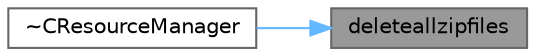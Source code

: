 digraph "deleteallzipfiles"
{
 // LATEX_PDF_SIZE
  bgcolor="transparent";
  edge [fontname=Helvetica,fontsize=10,labelfontname=Helvetica,labelfontsize=10];
  node [fontname=Helvetica,fontsize=10,shape=box,height=0.2,width=0.4];
  rankdir="RL";
  Node1 [id="Node000001",label="deleteallzipfiles",height=0.2,width=0.4,color="gray40", fillcolor="grey60", style="filled", fontcolor="black",tooltip="删除所有 ZIP 文件资源"];
  Node1 -> Node2 [id="edge1_Node000001_Node000002",dir="back",color="steelblue1",style="solid",tooltip=" "];
  Node2 [id="Node000002",label="~CResourceManager",height=0.2,width=0.4,color="grey40", fillcolor="white", style="filled",URL="$class_c_resource_manager.html#a0f2b1c505a870bfeb45c66bbbbf9c2bd",tooltip="析构函数"];
}
